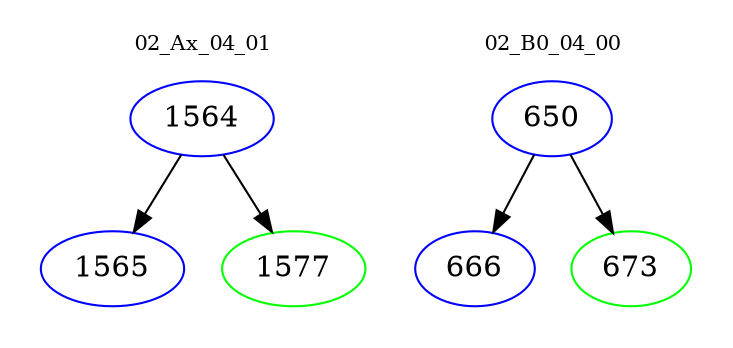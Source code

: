 digraph{
subgraph cluster_0 {
color = white
label = "02_Ax_04_01";
fontsize=10;
T0_1564 [label="1564", color="blue"]
T0_1564 -> T0_1565 [color="black"]
T0_1565 [label="1565", color="blue"]
T0_1564 -> T0_1577 [color="black"]
T0_1577 [label="1577", color="green"]
}
subgraph cluster_1 {
color = white
label = "02_B0_04_00";
fontsize=10;
T1_650 [label="650", color="blue"]
T1_650 -> T1_666 [color="black"]
T1_666 [label="666", color="blue"]
T1_650 -> T1_673 [color="black"]
T1_673 [label="673", color="green"]
}
}
